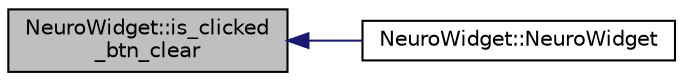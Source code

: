 digraph "NeuroWidget::is_clicked_btn_clear"
{
 // INTERACTIVE_SVG=YES
  edge [fontname="Helvetica",fontsize="10",labelfontname="Helvetica",labelfontsize="10"];
  node [fontname="Helvetica",fontsize="10",shape=record];
  rankdir="LR";
  Node1 [label="NeuroWidget::is_clicked\l_btn_clear",height=0.2,width=0.4,color="black", fillcolor="grey75", style="filled", fontcolor="black"];
  Node1 -> Node2 [dir="back",color="midnightblue",fontsize="10",style="solid",fontname="Helvetica"];
  Node2 [label="NeuroWidget::NeuroWidget",height=0.2,width=0.4,color="black", fillcolor="white", style="filled",URL="$d9/d12/class_neuro_widget.html#a50157784003ec2f5b2d8c2cb873d4b71"];
}
